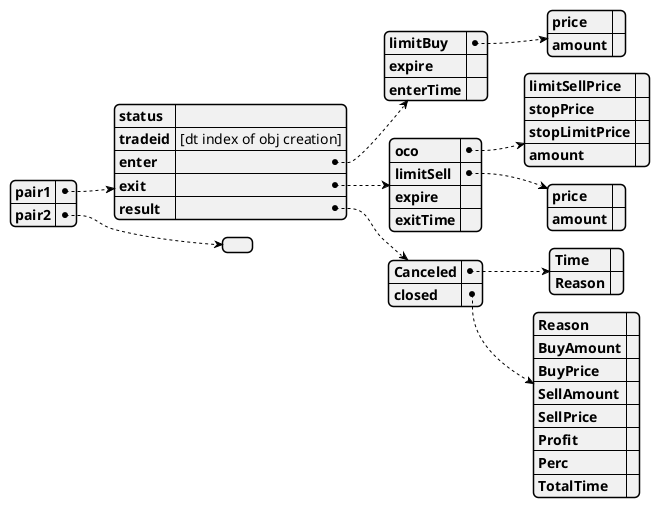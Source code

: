 @startjson
{
  "pair1":{
    "status": "",
    "tradeid": "[dt index of obj creation]",
    "enter": {
      "limitBuy": {
        "price": "",
        "amount": ""
      },
      "expire": "",
      "enterTime": ""
    },
    "exit": {
      "oco": {
        "limitSellPrice": "",
        "stopPrice": "",
        "stopLimitPrice": "",
        "amount": ""
      },
      "limitSell": {
        "price": "",
        "amount": ""
      },
      "expire": "",
      "exitTime": ""
    },
    "result": {
      "Canceled": {
        "Time": "",
        "Reason": ""
      },
      "closed": {
        "Reason": "",
        "BuyAmount": "",
        "BuyPrice": "",
        "SellAmount": "",
        "SellPrice": "",
        "Profit": "",
        "Perc": "",
        "TotalTime": ""
      }
    }
  },
  "pair2":{}
}
@endjson

1. This object is created once when the "ENTER" decision is made with certain conditions.
  1.1 If no enter decision is made, then the [pair1] object will not be created at all
  1.2 If an [pair] object is created for the first time then the status is "created".

2. It is sent to the Broker to place the order. 
3. It is saved to the "Live Trade DB" to keep track.
  3.1 If the status is "created" and oder is placed successfully(verified from broker)
4. In each cycle, the status of the [pair1] is updated by sync'ing with the Broker.
5. When the status is updated as "Closed", it is moved from "LTDB" to "HTDB" (Historical Trade DB)

Status
	created: No actions will be done
	open: LimitBuy is not filled at all (waiting to be executed by the broker)
	inPosition: LimitBuy at least partially filled
  closed: Either LimitSell or StopLimit completely executed

Canceled
  If an Limit Order is partially filled than the rest is canceled. For the sake of simlicity(for now)
  In other words, both Canceled and Closed exist at the same time

Enter: Default enter type is "limit"

Exit:
  - It contains either "oco" or "limit"


